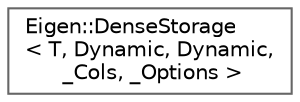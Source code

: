 digraph "Graphical Class Hierarchy"
{
 // LATEX_PDF_SIZE
  bgcolor="transparent";
  edge [fontname=Helvetica,fontsize=10,labelfontname=Helvetica,labelfontsize=10];
  node [fontname=Helvetica,fontsize=10,shape=box,height=0.2,width=0.4];
  rankdir="LR";
  Node0 [id="Node000000",label="Eigen::DenseStorage\l\< T, Dynamic, Dynamic,\l _Cols, _Options \>",height=0.2,width=0.4,color="grey40", fillcolor="white", style="filled",URL="$classEigen_1_1DenseStorage_3_01T_00_01Dynamic_00_01Dynamic_00_01__Cols_00_01__Options_01_4.html",tooltip=" "];
}
